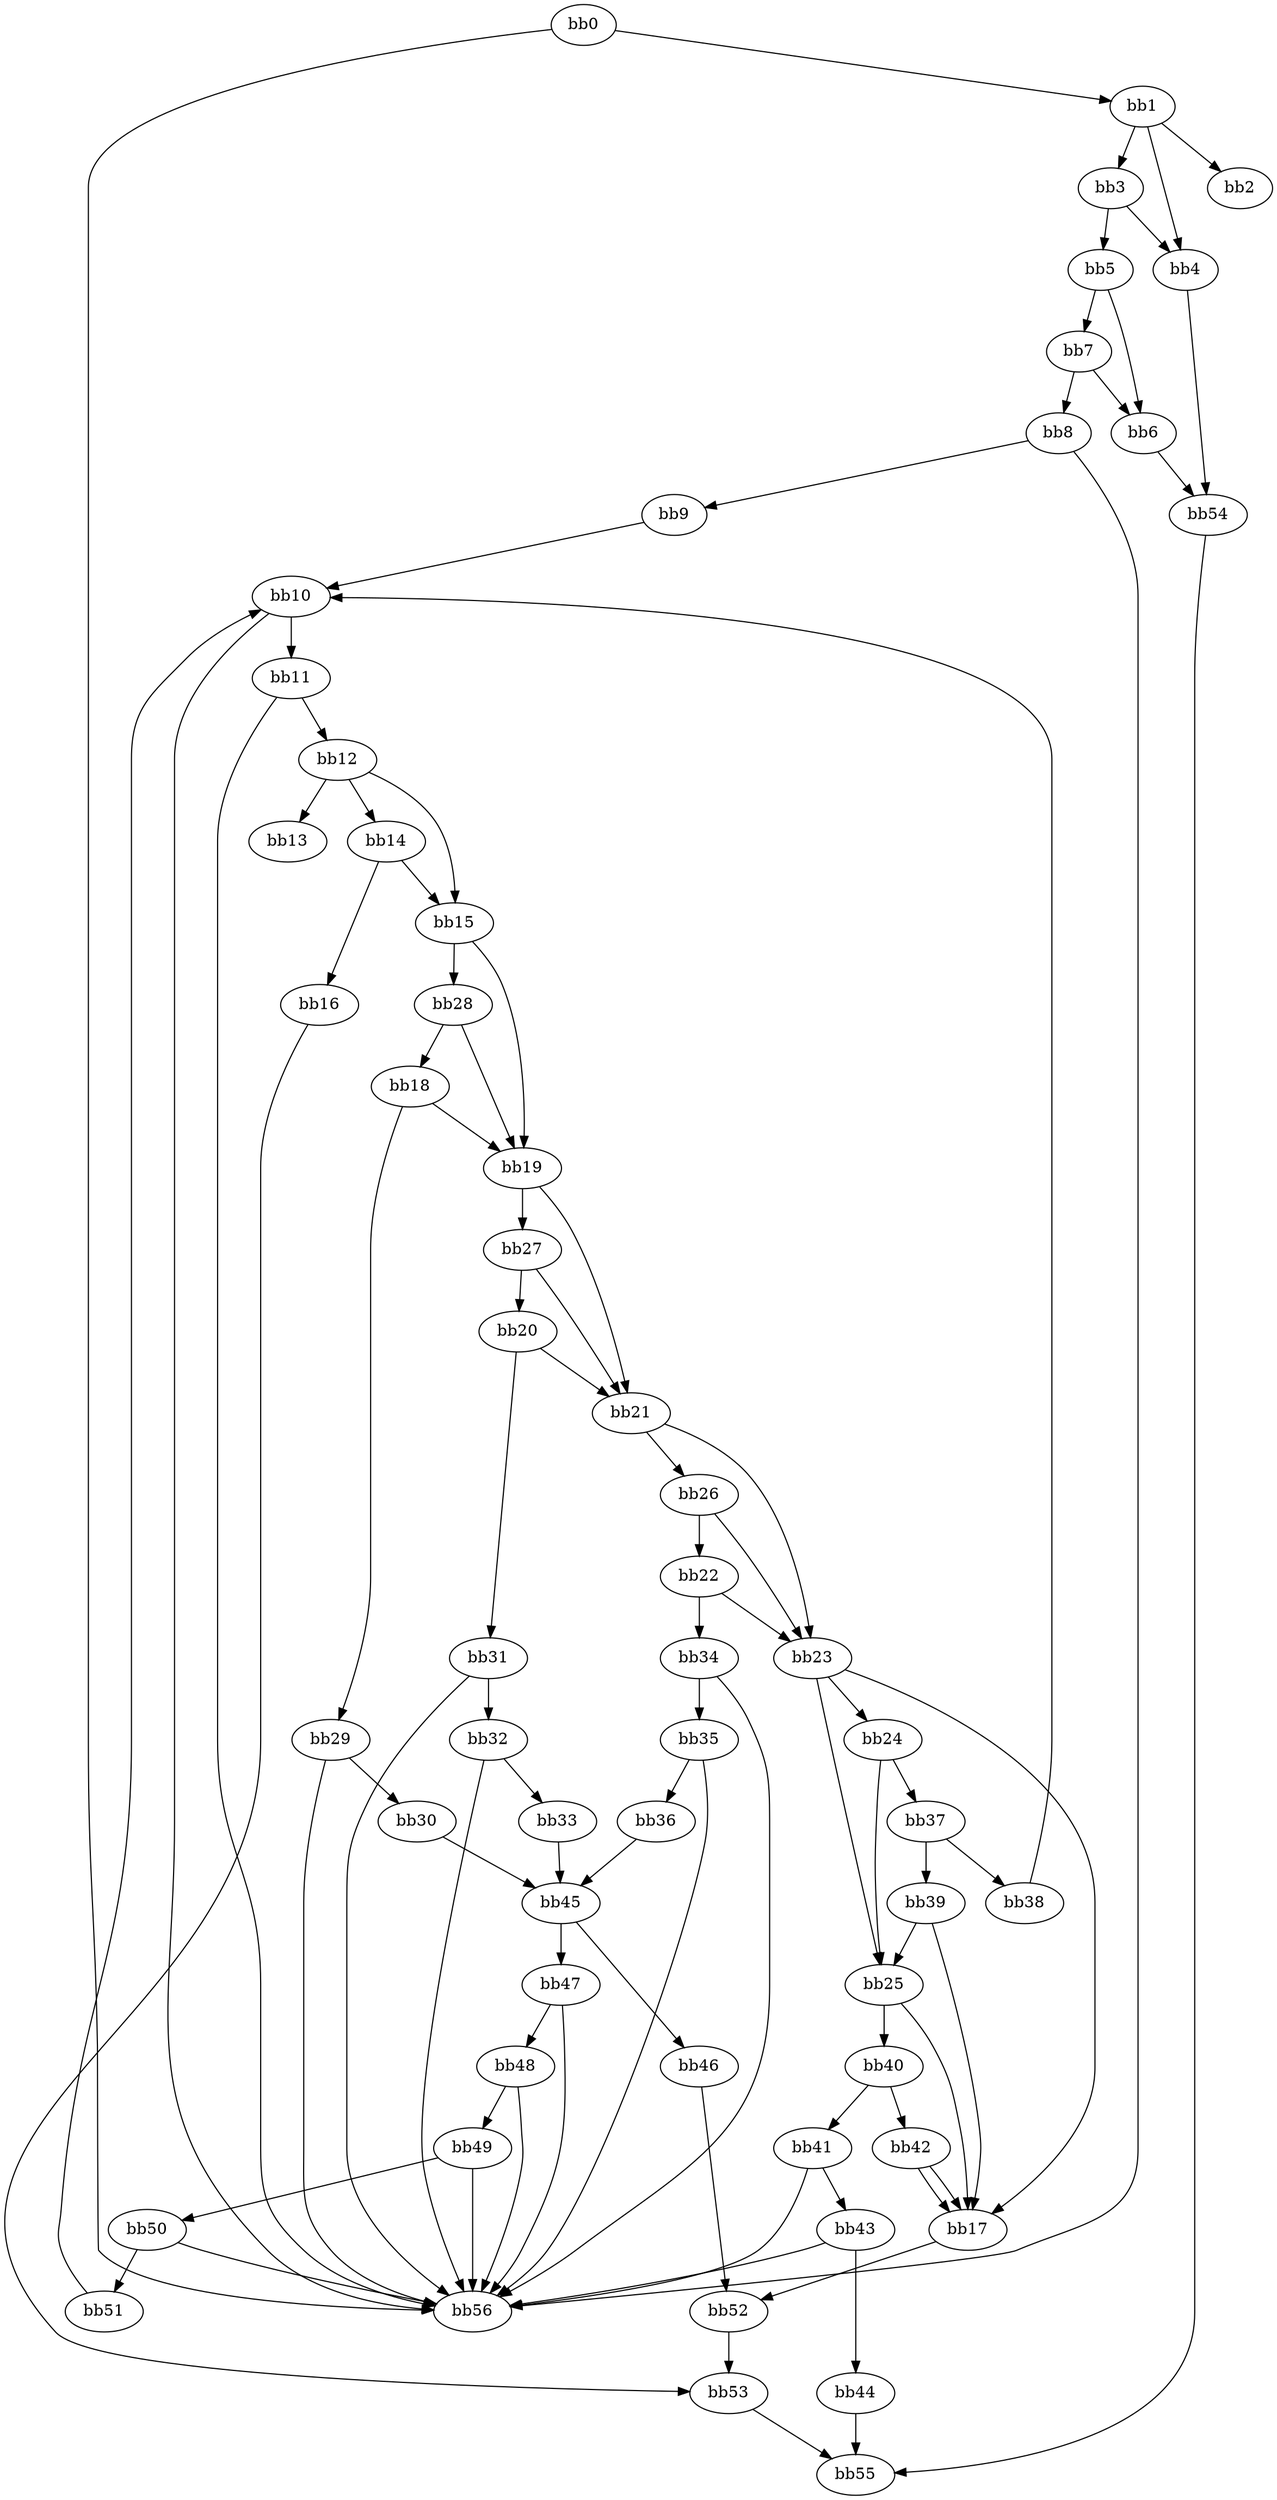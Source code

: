 digraph {
    0 [ label = "bb0\l" ]
    1 [ label = "bb1\l" ]
    2 [ label = "bb2\l" ]
    3 [ label = "bb3\l" ]
    4 [ label = "bb4\l" ]
    5 [ label = "bb5\l" ]
    6 [ label = "bb6\l" ]
    7 [ label = "bb7\l" ]
    8 [ label = "bb8\l" ]
    9 [ label = "bb9\l" ]
    10 [ label = "bb10\l" ]
    11 [ label = "bb11\l" ]
    12 [ label = "bb12\l" ]
    13 [ label = "bb13\l" ]
    14 [ label = "bb14\l" ]
    15 [ label = "bb15\l" ]
    16 [ label = "bb16\l" ]
    17 [ label = "bb17\l" ]
    18 [ label = "bb18\l" ]
    19 [ label = "bb19\l" ]
    20 [ label = "bb20\l" ]
    21 [ label = "bb21\l" ]
    22 [ label = "bb22\l" ]
    23 [ label = "bb23\l" ]
    24 [ label = "bb24\l" ]
    25 [ label = "bb25\l" ]
    26 [ label = "bb26\l" ]
    27 [ label = "bb27\l" ]
    28 [ label = "bb28\l" ]
    29 [ label = "bb29\l" ]
    30 [ label = "bb30\l" ]
    31 [ label = "bb31\l" ]
    32 [ label = "bb32\l" ]
    33 [ label = "bb33\l" ]
    34 [ label = "bb34\l" ]
    35 [ label = "bb35\l" ]
    36 [ label = "bb36\l" ]
    37 [ label = "bb37\l" ]
    38 [ label = "bb38\l" ]
    39 [ label = "bb39\l" ]
    40 [ label = "bb40\l" ]
    41 [ label = "bb41\l" ]
    42 [ label = "bb42\l" ]
    43 [ label = "bb43\l" ]
    44 [ label = "bb44\l" ]
    45 [ label = "bb45\l" ]
    46 [ label = "bb46\l" ]
    47 [ label = "bb47\l" ]
    48 [ label = "bb48\l" ]
    49 [ label = "bb49\l" ]
    50 [ label = "bb50\l" ]
    51 [ label = "bb51\l" ]
    52 [ label = "bb52\l" ]
    53 [ label = "bb53\l" ]
    54 [ label = "bb54\l" ]
    55 [ label = "bb55\l" ]
    56 [ label = "bb56\l" ]
    0 -> 1 [ ]
    0 -> 56 [ ]
    1 -> 2 [ ]
    1 -> 3 [ ]
    1 -> 4 [ ]
    3 -> 4 [ ]
    3 -> 5 [ ]
    4 -> 54 [ ]
    5 -> 6 [ ]
    5 -> 7 [ ]
    6 -> 54 [ ]
    7 -> 6 [ ]
    7 -> 8 [ ]
    8 -> 9 [ ]
    8 -> 56 [ ]
    9 -> 10 [ ]
    10 -> 11 [ ]
    10 -> 56 [ ]
    11 -> 12 [ ]
    11 -> 56 [ ]
    12 -> 13 [ ]
    12 -> 14 [ ]
    12 -> 15 [ ]
    14 -> 15 [ ]
    14 -> 16 [ ]
    15 -> 19 [ ]
    15 -> 28 [ ]
    16 -> 53 [ ]
    17 -> 52 [ ]
    18 -> 19 [ ]
    18 -> 29 [ ]
    19 -> 21 [ ]
    19 -> 27 [ ]
    20 -> 21 [ ]
    20 -> 31 [ ]
    21 -> 23 [ ]
    21 -> 26 [ ]
    22 -> 23 [ ]
    22 -> 34 [ ]
    23 -> 17 [ ]
    23 -> 24 [ ]
    23 -> 25 [ ]
    24 -> 25 [ ]
    24 -> 37 [ ]
    25 -> 17 [ ]
    25 -> 40 [ ]
    26 -> 22 [ ]
    26 -> 23 [ ]
    27 -> 20 [ ]
    27 -> 21 [ ]
    28 -> 18 [ ]
    28 -> 19 [ ]
    29 -> 30 [ ]
    29 -> 56 [ ]
    30 -> 45 [ ]
    31 -> 32 [ ]
    31 -> 56 [ ]
    32 -> 33 [ ]
    32 -> 56 [ ]
    33 -> 45 [ ]
    34 -> 35 [ ]
    34 -> 56 [ ]
    35 -> 36 [ ]
    35 -> 56 [ ]
    36 -> 45 [ ]
    37 -> 38 [ ]
    37 -> 39 [ ]
    38 -> 10 [ ]
    39 -> 17 [ ]
    39 -> 25 [ ]
    40 -> 41 [ ]
    40 -> 42 [ ]
    41 -> 43 [ ]
    41 -> 56 [ ]
    42 -> 17 [ ]
    42 -> 17 [ ]
    43 -> 44 [ ]
    43 -> 56 [ ]
    44 -> 55 [ ]
    45 -> 46 [ ]
    45 -> 47 [ ]
    46 -> 52 [ ]
    47 -> 48 [ ]
    47 -> 56 [ ]
    48 -> 49 [ ]
    48 -> 56 [ ]
    49 -> 50 [ ]
    49 -> 56 [ ]
    50 -> 51 [ ]
    50 -> 56 [ ]
    51 -> 10 [ ]
    52 -> 53 [ ]
    53 -> 55 [ ]
    54 -> 55 [ ]
}

